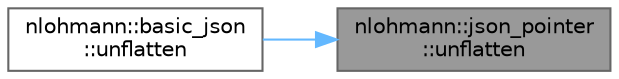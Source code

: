 digraph "nlohmann::json_pointer::unflatten"
{
 // LATEX_PDF_SIZE
  bgcolor="transparent";
  edge [fontname=Helvetica,fontsize=10,labelfontname=Helvetica,labelfontsize=10];
  node [fontname=Helvetica,fontsize=10,shape=box,height=0.2,width=0.4];
  rankdir="RL";
  Node1 [label="nlohmann::json_pointer\l::unflatten",height=0.2,width=0.4,color="gray40", fillcolor="grey60", style="filled", fontcolor="black",tooltip=" "];
  Node1 -> Node2 [dir="back",color="steelblue1",style="solid"];
  Node2 [label="nlohmann::basic_json\l::unflatten",height=0.2,width=0.4,color="grey40", fillcolor="white", style="filled",URL="$a01659.html#adea158bff8642202420898f6322da479",tooltip="unflatten a previously flattened JSON value"];
}

